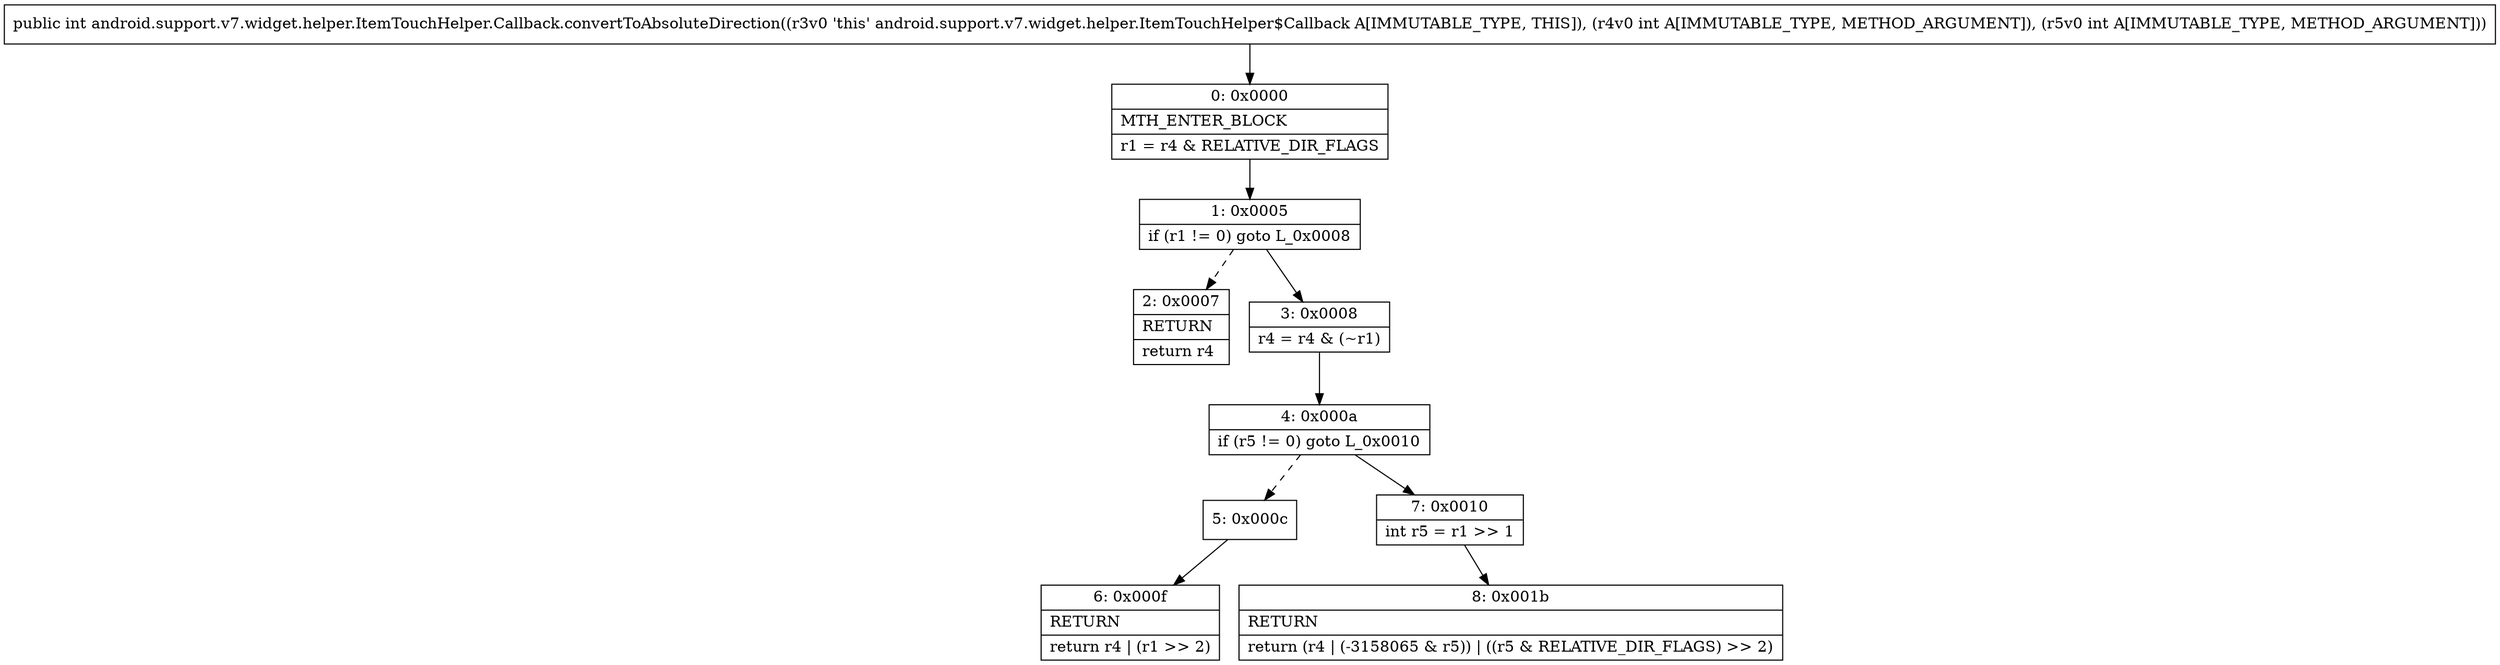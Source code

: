 digraph "CFG forandroid.support.v7.widget.helper.ItemTouchHelper.Callback.convertToAbsoluteDirection(II)I" {
Node_0 [shape=record,label="{0\:\ 0x0000|MTH_ENTER_BLOCK\l|r1 = r4 & RELATIVE_DIR_FLAGS\l}"];
Node_1 [shape=record,label="{1\:\ 0x0005|if (r1 != 0) goto L_0x0008\l}"];
Node_2 [shape=record,label="{2\:\ 0x0007|RETURN\l|return r4\l}"];
Node_3 [shape=record,label="{3\:\ 0x0008|r4 = r4 & (~r1)\l}"];
Node_4 [shape=record,label="{4\:\ 0x000a|if (r5 != 0) goto L_0x0010\l}"];
Node_5 [shape=record,label="{5\:\ 0x000c}"];
Node_6 [shape=record,label="{6\:\ 0x000f|RETURN\l|return r4 \| (r1 \>\> 2)\l}"];
Node_7 [shape=record,label="{7\:\ 0x0010|int r5 = r1 \>\> 1\l}"];
Node_8 [shape=record,label="{8\:\ 0x001b|RETURN\l|return (r4 \| (\-3158065 & r5)) \| ((r5 & RELATIVE_DIR_FLAGS) \>\> 2)\l}"];
MethodNode[shape=record,label="{public int android.support.v7.widget.helper.ItemTouchHelper.Callback.convertToAbsoluteDirection((r3v0 'this' android.support.v7.widget.helper.ItemTouchHelper$Callback A[IMMUTABLE_TYPE, THIS]), (r4v0 int A[IMMUTABLE_TYPE, METHOD_ARGUMENT]), (r5v0 int A[IMMUTABLE_TYPE, METHOD_ARGUMENT])) }"];
MethodNode -> Node_0;
Node_0 -> Node_1;
Node_1 -> Node_2[style=dashed];
Node_1 -> Node_3;
Node_3 -> Node_4;
Node_4 -> Node_5[style=dashed];
Node_4 -> Node_7;
Node_5 -> Node_6;
Node_7 -> Node_8;
}


